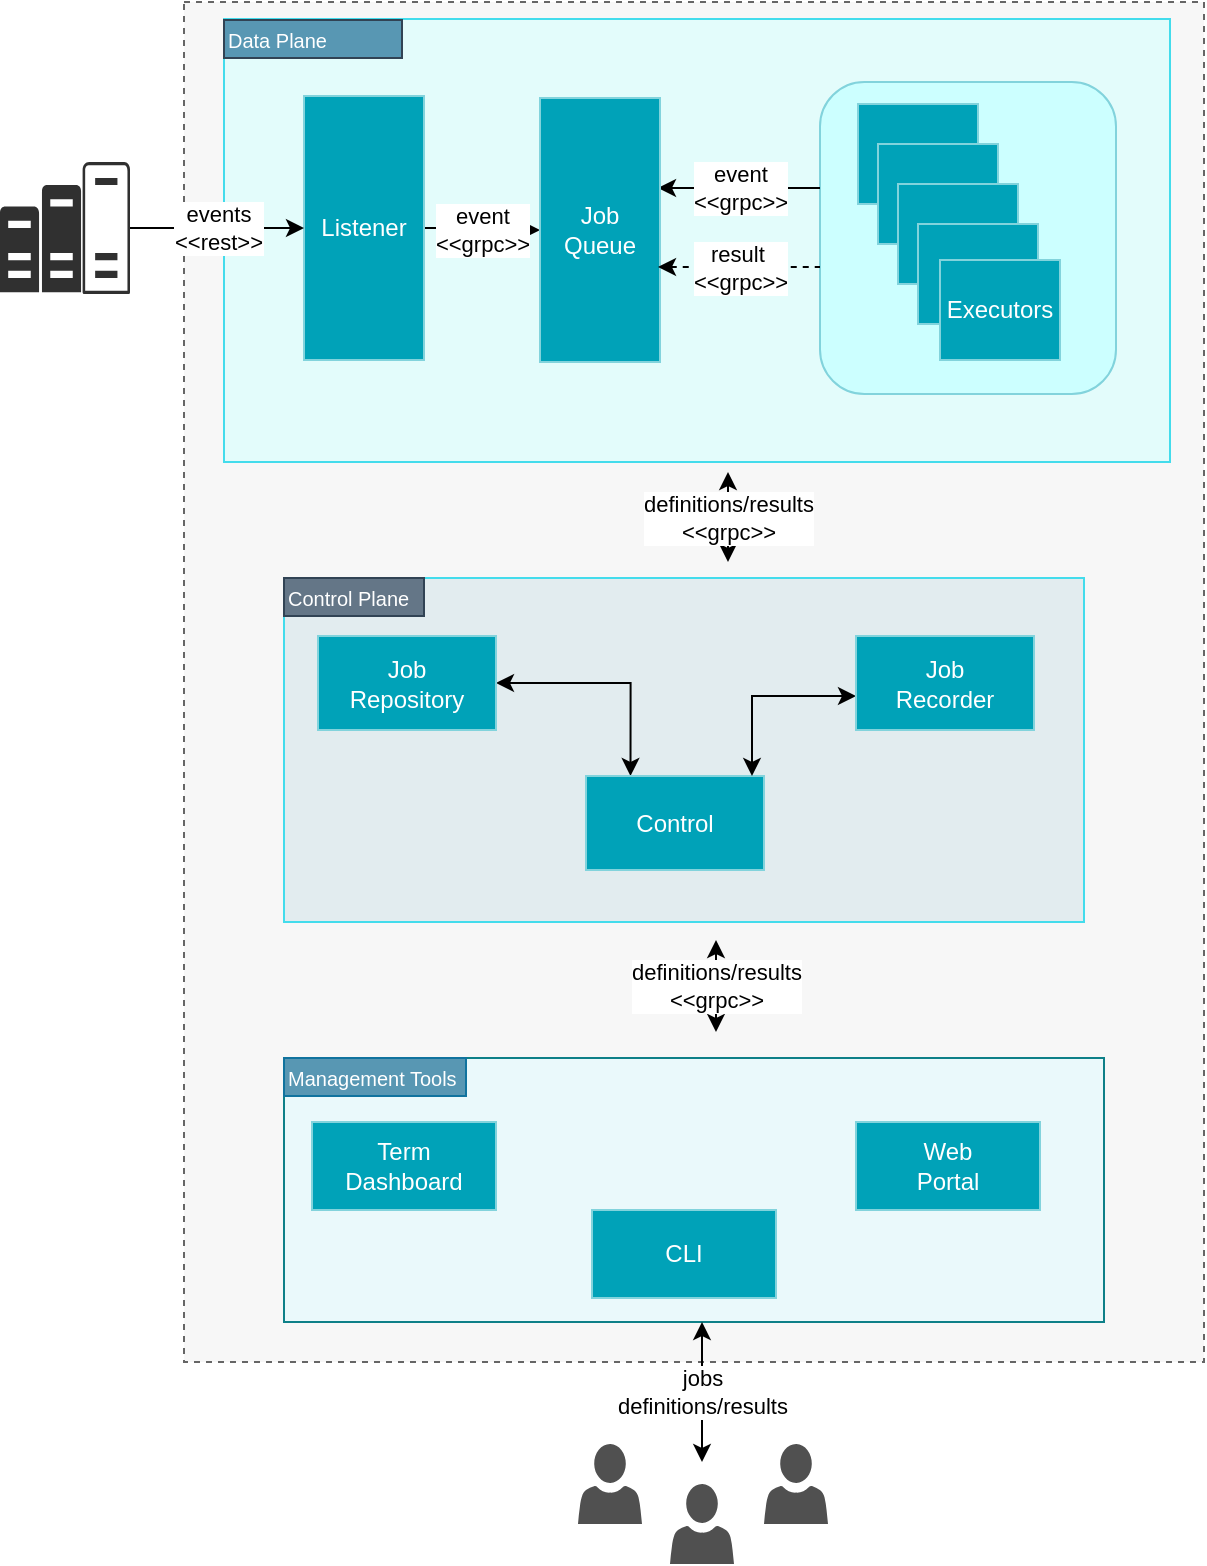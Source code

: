 <mxfile version="23.0.2" type="device" pages="5">
  <diagram name="Architecture" id="WZk79Mis1js5u0iVaJR2">
    <mxGraphModel dx="1221" dy="765" grid="1" gridSize="10" guides="1" tooltips="1" connect="1" arrows="1" fold="1" page="1" pageScale="1" pageWidth="850" pageHeight="1100" math="0" shadow="0">
      <root>
        <mxCell id="0" />
        <mxCell id="1" parent="0" />
        <mxCell id="h0ygzT3zNA7kmTL6owmV-2" value="" style="rounded=0;whiteSpace=wrap;html=1;dashed=1;fillColor=#F7F7F7;fontColor=#333333;strokeColor=#666666;" parent="1" vertex="1">
          <mxGeometry x="150" y="40" width="510" height="680" as="geometry" />
        </mxCell>
        <mxCell id="wdH5l6EvP93S32GJvvEm-46" value="" style="rounded=0;whiteSpace=wrap;html=1;fillColor=#E3FCFB;strokeColor=#43DCEC;" parent="1" vertex="1">
          <mxGeometry x="170" y="48.5" width="473" height="221.5" as="geometry" />
        </mxCell>
        <mxCell id="wdH5l6EvP93S32GJvvEm-58" value="" style="rounded=1;whiteSpace=wrap;html=1;fillColor=#CCFFFF;glass=0;strokeColor=#82D3DC;" parent="1" vertex="1">
          <mxGeometry x="468" y="80" width="148" height="156" as="geometry" />
        </mxCell>
        <mxCell id="wdH5l6EvP93S32GJvvEm-47" value="" style="rounded=0;whiteSpace=wrap;html=1;fillColor=#eaf9fb;strokeColor=#0e8088;" parent="1" vertex="1">
          <mxGeometry x="200" y="568" width="410" height="132" as="geometry" />
        </mxCell>
        <mxCell id="wdH5l6EvP93S32GJvvEm-29" value="" style="rounded=0;whiteSpace=wrap;html=1;fillColor=#E2ECEF;strokeColor=#43DCEC;" parent="1" vertex="1">
          <mxGeometry x="200" y="328" width="400" height="172" as="geometry" />
        </mxCell>
        <mxCell id="wdH5l6EvP93S32GJvvEm-57" value="event&lt;br&gt;&amp;lt;&amp;lt;grpc&amp;gt;&amp;gt;" style="edgeStyle=orthogonalEdgeStyle;rounded=0;orthogonalLoop=1;jettySize=auto;html=1;" parent="1" source="wdH5l6EvP93S32GJvvEm-1" target="wdH5l6EvP93S32GJvvEm-2" edge="1">
          <mxGeometry relative="1" as="geometry" />
        </mxCell>
        <mxCell id="wdH5l6EvP93S32GJvvEm-1" value="Listener" style="rounded=0;whiteSpace=wrap;html=1;fillColor=#00A2B8;strokeColor=#82D3DC;fontColor=#ffffff;" parent="1" vertex="1">
          <mxGeometry x="210" y="87" width="60" height="132" as="geometry" />
        </mxCell>
        <mxCell id="wdH5l6EvP93S32GJvvEm-62" value="event&lt;br&gt;&amp;lt;&amp;lt;grpc&amp;gt;&amp;gt;" style="edgeStyle=orthogonalEdgeStyle;rounded=0;orthogonalLoop=1;jettySize=auto;html=1;entryX=0;entryY=0.5;entryDx=0;entryDy=0;endArrow=none;endFill=0;startArrow=classic;startFill=1;" parent="1" edge="1">
          <mxGeometry relative="1" as="geometry">
            <mxPoint x="387" y="133" as="sourcePoint" />
            <mxPoint x="468" y="133" as="targetPoint" />
          </mxGeometry>
        </mxCell>
        <mxCell id="wdH5l6EvP93S32GJvvEm-2" value="Job&lt;br&gt;Queue" style="rounded=0;whiteSpace=wrap;html=1;fillColor=#00A2B8;strokeColor=#82D3DC;fontColor=#ffffff;" parent="1" vertex="1">
          <mxGeometry x="328" y="88" width="60" height="132" as="geometry" />
        </mxCell>
        <mxCell id="wdH5l6EvP93S32GJvvEm-4" value="" style="rounded=0;whiteSpace=wrap;html=1;fillColor=#00A2B8;strokeColor=#82D3DC;fontColor=#ffffff;" parent="1" vertex="1">
          <mxGeometry x="487" y="91" width="60" height="50" as="geometry" />
        </mxCell>
        <mxCell id="wdH5l6EvP93S32GJvvEm-7" value="" style="rounded=0;whiteSpace=wrap;html=1;fillColor=#00A2B8;strokeColor=#82D3DC;fontColor=#ffffff;" parent="1" vertex="1">
          <mxGeometry x="497" y="111" width="60" height="50" as="geometry" />
        </mxCell>
        <mxCell id="wdH5l6EvP93S32GJvvEm-9" value="" style="rounded=0;whiteSpace=wrap;html=1;fillColor=#00A2B8;strokeColor=#82D3DC;fontColor=#ffffff;" parent="1" vertex="1">
          <mxGeometry x="507" y="131" width="60" height="50" as="geometry" />
        </mxCell>
        <mxCell id="wdH5l6EvP93S32GJvvEm-11" value="" style="rounded=0;whiteSpace=wrap;html=1;fillColor=#00A2B8;strokeColor=#82D3DC;fontColor=#ffffff;" parent="1" vertex="1">
          <mxGeometry x="517" y="151" width="60" height="50" as="geometry" />
        </mxCell>
        <mxCell id="wdH5l6EvP93S32GJvvEm-13" value="Executors" style="rounded=0;whiteSpace=wrap;html=1;fillColor=#00A2B8;strokeColor=#82D3DC;fontColor=#ffffff;" parent="1" vertex="1">
          <mxGeometry x="528" y="169" width="60" height="50" as="geometry" />
        </mxCell>
        <mxCell id="wdH5l6EvP93S32GJvvEm-53" style="edgeStyle=orthogonalEdgeStyle;rounded=0;orthogonalLoop=1;jettySize=auto;html=1;entryX=0.25;entryY=0;entryDx=0;entryDy=0;startArrow=classic;startFill=1;" parent="1" source="wdH5l6EvP93S32GJvvEm-26" target="wdH5l6EvP93S32GJvvEm-27" edge="1">
          <mxGeometry relative="1" as="geometry" />
        </mxCell>
        <mxCell id="wdH5l6EvP93S32GJvvEm-26" value="Job&lt;br&gt;Repository" style="rounded=0;whiteSpace=wrap;html=1;fillColor=#00A2B8;strokeColor=#82D3DC;fontColor=#ffffff;" parent="1" vertex="1">
          <mxGeometry x="217" y="357" width="89" height="47" as="geometry" />
        </mxCell>
        <mxCell id="wdH5l6EvP93S32GJvvEm-27" value="Control" style="rounded=0;whiteSpace=wrap;html=1;fillColor=#00A2B8;strokeColor=#82D3DC;fontColor=#ffffff;" parent="1" vertex="1">
          <mxGeometry x="351" y="427" width="89" height="47" as="geometry" />
        </mxCell>
        <mxCell id="wdH5l6EvP93S32GJvvEm-54" style="edgeStyle=orthogonalEdgeStyle;rounded=0;orthogonalLoop=1;jettySize=auto;html=1;startArrow=classic;startFill=1;" parent="1" source="wdH5l6EvP93S32GJvvEm-28" target="wdH5l6EvP93S32GJvvEm-27" edge="1">
          <mxGeometry relative="1" as="geometry">
            <Array as="points">
              <mxPoint x="434" y="387" />
            </Array>
          </mxGeometry>
        </mxCell>
        <mxCell id="wdH5l6EvP93S32GJvvEm-28" value="Job&lt;br&gt;Recorder" style="rounded=0;whiteSpace=wrap;html=1;fillColor=#00A2B8;strokeColor=#82D3DC;fontColor=#ffffff;" parent="1" vertex="1">
          <mxGeometry x="486" y="357" width="89" height="47" as="geometry" />
        </mxCell>
        <mxCell id="wdH5l6EvP93S32GJvvEm-43" value="CLI" style="rounded=0;whiteSpace=wrap;html=1;fillColor=#00A2B8;strokeColor=#82D3DC;fontColor=#ffffff;" parent="1" vertex="1">
          <mxGeometry x="354" y="644" width="92" height="44" as="geometry" />
        </mxCell>
        <mxCell id="wdH5l6EvP93S32GJvvEm-44" value="Term&lt;br&gt;Dashboard" style="rounded=0;whiteSpace=wrap;html=1;fillColor=#00A2B8;strokeColor=#82D3DC;fontColor=#ffffff;" parent="1" vertex="1">
          <mxGeometry x="214" y="600" width="92" height="44" as="geometry" />
        </mxCell>
        <mxCell id="wdH5l6EvP93S32GJvvEm-45" value="Web &lt;br&gt;Portal" style="rounded=0;whiteSpace=wrap;html=1;fillColor=#00A2B8;strokeColor=#82D3DC;fontColor=#ffffff;" parent="1" vertex="1">
          <mxGeometry x="486" y="600" width="92" height="44" as="geometry" />
        </mxCell>
        <mxCell id="wdH5l6EvP93S32GJvvEm-48" value="Control Plane" style="rounded=0;whiteSpace=wrap;html=1;align=left;fillColor=#647687;fontColor=#ffffff;strokeColor=#314354;fontSize=10;" parent="1" vertex="1">
          <mxGeometry x="200" y="328" width="70" height="19" as="geometry" />
        </mxCell>
        <mxCell id="wdH5l6EvP93S32GJvvEm-65" value="definitions/results&lt;br style=&quot;font-size: 11px;&quot;&gt;&lt;font style=&quot;font-size: 11px;&quot;&gt;&amp;lt;&amp;lt;grpc&amp;gt;&amp;gt;&lt;/font&gt;" style="edgeStyle=elbowEdgeStyle;rounded=0;elbow=horizontal;html=1;labelBackgroundColor=#ffffff;startArrow=classic;startFill=1;startSize=6;endArrow=classic;endFill=1;endSize=6;jettySize=auto;orthogonalLoop=1;strokeWidth=1;fontSize=11;" parent="1" edge="1">
          <mxGeometry width="60" height="60" relative="1" as="geometry">
            <mxPoint x="422" y="320" as="sourcePoint" />
            <mxPoint x="422" y="275" as="targetPoint" />
          </mxGeometry>
        </mxCell>
        <mxCell id="wdH5l6EvP93S32GJvvEm-66" value="Management Tools" style="rounded=0;whiteSpace=wrap;html=1;align=left;fillColor=#5897B3;strokeColor=#10739e;fontColor=#FFFFFF;fontSize=10;" parent="1" vertex="1">
          <mxGeometry x="200" y="568" width="91" height="19" as="geometry" />
        </mxCell>
        <mxCell id="wdH5l6EvP93S32GJvvEm-67" value="definitions/results&lt;br style=&quot;font-size: 11px;&quot;&gt;&lt;font style=&quot;font-size: 11px;&quot;&gt;&amp;lt;&amp;lt;grpc&amp;gt;&amp;gt;&lt;/font&gt;" style="edgeStyle=elbowEdgeStyle;rounded=0;elbow=horizontal;html=1;labelBackgroundColor=#ffffff;startArrow=classic;startFill=1;startSize=6;endArrow=classic;endFill=1;endSize=6;jettySize=auto;orthogonalLoop=1;strokeWidth=1;fontSize=11;" parent="1" edge="1">
          <mxGeometry width="60" height="60" relative="1" as="geometry">
            <mxPoint x="416" y="555" as="sourcePoint" />
            <mxPoint x="415.5" y="509" as="targetPoint" />
          </mxGeometry>
        </mxCell>
        <mxCell id="wdH5l6EvP93S32GJvvEm-73" value="Data Plane" style="rounded=0;whiteSpace=wrap;html=1;align=left;fillColor=#5897B3;fontColor=#ffffff;strokeColor=#314354;fontSize=10;" parent="1" vertex="1">
          <mxGeometry x="170" y="49" width="89" height="19" as="geometry" />
        </mxCell>
        <mxCell id="wdH5l6EvP93S32GJvvEm-75" value="" style="sketch=0;pointerEvents=1;shadow=0;dashed=0;html=1;strokeColor=none;labelPosition=center;verticalLabelPosition=bottom;verticalAlign=top;align=center;fillColor=#303030;shape=mxgraph.mscae.oms.capacity" parent="1" vertex="1">
          <mxGeometry x="58" y="120" width="65" height="66" as="geometry" />
        </mxCell>
        <mxCell id="wdH5l6EvP93S32GJvvEm-77" value="" style="sketch=0;pointerEvents=1;shadow=0;dashed=0;html=1;strokeColor=none;labelPosition=center;verticalLabelPosition=bottom;verticalAlign=top;align=center;fillColor=#505050;shape=mxgraph.mscae.intune.account_portal" parent="1" vertex="1">
          <mxGeometry x="393" y="781" width="32" height="40" as="geometry" />
        </mxCell>
        <mxCell id="wdH5l6EvP93S32GJvvEm-79" value="" style="sketch=0;pointerEvents=1;shadow=0;dashed=0;html=1;strokeColor=none;labelPosition=center;verticalLabelPosition=bottom;verticalAlign=top;align=center;fillColor=#505050;shape=mxgraph.mscae.intune.account_portal" parent="1" vertex="1">
          <mxGeometry x="440" y="761" width="32" height="40" as="geometry" />
        </mxCell>
        <mxCell id="wdH5l6EvP93S32GJvvEm-80" value="" style="sketch=0;pointerEvents=1;shadow=0;dashed=0;html=1;strokeColor=none;labelPosition=center;verticalLabelPosition=bottom;verticalAlign=top;align=center;fillColor=#505050;shape=mxgraph.mscae.intune.account_portal" parent="1" vertex="1">
          <mxGeometry x="347" y="761" width="32" height="40" as="geometry" />
        </mxCell>
        <mxCell id="wdH5l6EvP93S32GJvvEm-85" value="jobs &lt;br style=&quot;font-size: 11px;&quot;&gt;definitions/results" style="edgeStyle=elbowEdgeStyle;rounded=0;elbow=vertical;html=1;labelBackgroundColor=#ffffff;startArrow=classic;startFill=1;startSize=6;endArrow=classic;endFill=1;endSize=6;jettySize=auto;orthogonalLoop=1;strokeWidth=1;fontSize=11;" parent="1" edge="1">
          <mxGeometry width="60" height="60" relative="1" as="geometry">
            <mxPoint x="409" y="770" as="sourcePoint" />
            <mxPoint x="409" y="700" as="targetPoint" />
          </mxGeometry>
        </mxCell>
        <mxCell id="wdH5l6EvP93S32GJvvEm-95" value="result&amp;nbsp;&lt;br&gt;&amp;lt;&amp;lt;grpc&amp;gt;&amp;gt;" style="edgeStyle=orthogonalEdgeStyle;rounded=0;orthogonalLoop=1;jettySize=auto;html=1;entryX=0;entryY=0.5;entryDx=0;entryDy=0;endArrow=none;endFill=0;startArrow=classic;startFill=1;dashed=1;" parent="1" edge="1">
          <mxGeometry relative="1" as="geometry">
            <mxPoint x="387" y="172.5" as="sourcePoint" />
            <mxPoint x="468" y="172.5" as="targetPoint" />
          </mxGeometry>
        </mxCell>
        <mxCell id="HcU0hM947xXHgbtGifDZ-4" value="events&lt;br&gt;&amp;lt;&amp;lt;rest&amp;gt;&amp;gt;" style="endArrow=classic;html=1;rounded=0;exitX=1;exitY=0.5;exitDx=0;exitDy=0;exitPerimeter=0;" parent="1" source="wdH5l6EvP93S32GJvvEm-75" target="wdH5l6EvP93S32GJvvEm-1" edge="1">
          <mxGeometry width="50" height="50" relative="1" as="geometry">
            <mxPoint x="60" y="140" as="sourcePoint" />
            <mxPoint x="110" y="90" as="targetPoint" />
          </mxGeometry>
        </mxCell>
      </root>
    </mxGraphModel>
  </diagram>
  <diagram id="iMsly1kVrbevSQ5clbe8" name="Stack">
    <mxGraphModel dx="1221" dy="765" grid="1" gridSize="10" guides="1" tooltips="1" connect="1" arrows="1" fold="1" page="1" pageScale="1" pageWidth="850" pageHeight="1100" math="0" shadow="0">
      <root>
        <mxCell id="0" />
        <mxCell id="1" parent="0" />
        <mxCell id="QbpytwBjE6BO_EtpEexZ-1" value="Go" style="rounded=0;whiteSpace=wrap;html=1;fillColor=#dae8fc;strokeColor=#6c8ebf;fontSize=18;fontFamily=Helvetica;fontStyle=0" parent="1" vertex="1">
          <mxGeometry x="60" y="370" width="380" height="40" as="geometry" />
        </mxCell>
        <mxCell id="QbpytwBjE6BO_EtpEexZ-2" value="gRPC" style="rounded=0;whiteSpace=wrap;html=1;fillColor=#d5e8d4;strokeColor=#82b366;fontSize=18;fontFamily=Helvetica;fontStyle=0" parent="1" vertex="1">
          <mxGeometry x="60" y="261" width="290" height="29" as="geometry" />
        </mxCell>
        <mxCell id="QbpytwBjE6BO_EtpEexZ-3" value="Gorilla.Mux" style="rounded=0;whiteSpace=wrap;html=1;fillColor=#d5e8d4;strokeColor=#82b366;fontSize=18;fontFamily=Helvetica;fontStyle=0" parent="1" vertex="1">
          <mxGeometry x="210" y="290" width="140" height="40" as="geometry" />
        </mxCell>
        <mxCell id="QbpytwBjE6BO_EtpEexZ-4" value="Pebble DB" style="rounded=0;whiteSpace=wrap;html=1;fillColor=#d5e8d4;strokeColor=#82b366;fontSize=18;fontFamily=Helvetica;fontStyle=0" parent="1" vertex="1">
          <mxGeometry x="60" y="330" width="150" height="40" as="geometry" />
        </mxCell>
        <mxCell id="QbpytwBjE6BO_EtpEexZ-5" value="Otel" style="rounded=0;whiteSpace=wrap;html=1;fillColor=#e1d5e7;strokeColor=#9673a6;fontSize=15;fontFamily=Helvetica;fontStyle=0" parent="1" vertex="1">
          <mxGeometry x="390" y="261" width="50" height="109" as="geometry" />
        </mxCell>
        <mxCell id="QbpytwBjE6BO_EtpEexZ-6" value="Zerolog" style="rounded=0;whiteSpace=wrap;html=1;fillColor=#e1d5e7;strokeColor=#9673a6;fontSize=11;fontFamily=Helvetica;fontStyle=0" parent="1" vertex="1">
          <mxGeometry x="350" y="261" width="40" height="109" as="geometry" />
        </mxCell>
        <mxCell id="QbpytwBjE6BO_EtpEexZ-8" value="TView" style="rounded=0;whiteSpace=wrap;html=1;fillColor=#d5e8d4;strokeColor=#82b366;fontSize=18;fontFamily=Helvetica;fontStyle=0" parent="1" vertex="1">
          <mxGeometry x="60" y="290" width="150" height="40" as="geometry" />
        </mxCell>
        <mxCell id="QbpytwBjE6BO_EtpEexZ-9" value="Goico Framework" style="rounded=0;whiteSpace=wrap;html=1;fillColor=#ffe6cc;strokeColor=#d79b00;fontSize=18;fontFamily=Helvetica;fontStyle=0" parent="1" vertex="1">
          <mxGeometry x="60" y="201" width="380" height="60" as="geometry" />
        </mxCell>
        <mxCell id="QbpytwBjE6BO_EtpEexZ-10" value="Jobico &lt;br&gt;(services and tools)" style="rounded=0;whiteSpace=wrap;html=1;fillColor=#f8cecc;strokeColor=#b85450;fontSize=18;fontFamily=Helvetica;fontStyle=0" parent="1" vertex="1">
          <mxGeometry x="60" y="141" width="380" height="60" as="geometry" />
        </mxCell>
        <mxCell id="QbpytwBjE6BO_EtpEexZ-18" value="" style="group" parent="1" vertex="1" connectable="0">
          <mxGeometry x="209" y="330" width="140" height="40" as="geometry" />
        </mxCell>
        <mxCell id="QbpytwBjE6BO_EtpEexZ-14" value="" style="rounded=0;whiteSpace=wrap;html=1;fillColor=none;strokeColor=#82B366;" parent="QbpytwBjE6BO_EtpEexZ-18" vertex="1">
          <mxGeometry width="140" height="40" as="geometry" />
        </mxCell>
        <mxCell id="QbpytwBjE6BO_EtpEexZ-16" value="" style="group" parent="QbpytwBjE6BO_EtpEexZ-18" vertex="1" connectable="0">
          <mxGeometry width="140" height="40" as="geometry" />
        </mxCell>
        <mxCell id="QbpytwBjE6BO_EtpEexZ-7" value="Wasm" style="rounded=0;whiteSpace=wrap;html=1;fillColor=#d5e8d4;strokeColor=none;fontSize=18;fontFamily=Helvetica;fontStyle=0" parent="QbpytwBjE6BO_EtpEexZ-16" vertex="1">
          <mxGeometry width="140" height="20" as="geometry" />
        </mxCell>
        <mxCell id="QbpytwBjE6BO_EtpEexZ-13" value="Wazero" style="rounded=0;whiteSpace=wrap;html=1;fillColor=#d5e8d4;strokeColor=none;fontSize=18;fontFamily=Helvetica;fontStyle=0" parent="QbpytwBjE6BO_EtpEexZ-16" vertex="1">
          <mxGeometry y="20" width="140" height="20" as="geometry" />
        </mxCell>
        <mxCell id="QbpytwBjE6BO_EtpEexZ-15" value="" style="endArrow=none;html=1;rounded=0;strokeWidth=2;exitX=0;exitY=0;exitDx=0;exitDy=0;entryX=1;entryY=0;entryDx=0;entryDy=0;strokeColor=#82B366;dashed=1;" parent="QbpytwBjE6BO_EtpEexZ-16" edge="1">
          <mxGeometry width="50" height="50" relative="1" as="geometry">
            <mxPoint y="21" as="sourcePoint" />
            <mxPoint x="140" y="21" as="targetPoint" />
          </mxGeometry>
        </mxCell>
      </root>
    </mxGraphModel>
  </diagram>
  <diagram id="YFf5HTHzzNN4KH_3oa-I" name="Streaming">
    <mxGraphModel dx="780" dy="590" grid="1" gridSize="10" guides="1" tooltips="1" connect="1" arrows="1" fold="1" page="1" pageScale="1" pageWidth="850" pageHeight="1100" math="0" shadow="0">
      <root>
        <mxCell id="0" />
        <mxCell id="1" parent="0" />
        <mxCell id="prLX6gFXM3XnW0xM03Fa-8" value="" style="rounded=0;whiteSpace=wrap;html=1;fillColor=none;dashed=1;" vertex="1" parent="1">
          <mxGeometry x="430" y="87" width="460" height="243" as="geometry" />
        </mxCell>
        <mxCell id="prLX6gFXM3XnW0xM03Fa-5" value="" style="rounded=0;whiteSpace=wrap;html=1;fillColor=none;dashed=1;fontSize=11;dashPattern=1 4;" vertex="1" parent="1">
          <mxGeometry x="319" y="163" width="100" height="90" as="geometry" />
        </mxCell>
        <mxCell id="prLX6gFXM3XnW0xM03Fa-6" value="Streaming RPC" style="text;html=1;strokeColor=none;fillColor=none;align=center;verticalAlign=middle;whiteSpace=wrap;rounded=0;fontSize=12;fontStyle=2" vertex="1" parent="1">
          <mxGeometry x="314" y="138" width="96" height="30" as="geometry" />
        </mxCell>
        <mxCell id="SFeaM9_HAxQh19ok-Guf-8" style="edgeStyle=orthogonalEdgeStyle;rounded=0;orthogonalLoop=1;jettySize=auto;html=1;startArrow=none;startFill=0;fillColor=#d80073;strokeColor=#A50040;strokeWidth=2;" edge="1" parent="1" source="SFeaM9_HAxQh19ok-Guf-1" target="SFeaM9_HAxQh19ok-Guf-3">
          <mxGeometry relative="1" as="geometry" />
        </mxCell>
        <mxCell id="SFeaM9_HAxQh19ok-Guf-1" value="Data Source" style="rounded=0;whiteSpace=wrap;html=1;fillColor=#d5e8d4;strokeColor=#82b366;" vertex="1" parent="1">
          <mxGeometry x="170" y="110" width="120" height="190" as="geometry" />
        </mxCell>
        <mxCell id="SFeaM9_HAxQh19ok-Guf-7" style="edgeStyle=orthogonalEdgeStyle;rounded=0;orthogonalLoop=1;jettySize=auto;html=1;entryX=0.5;entryY=1;entryDx=0;entryDy=0;fillColor=#d80073;strokeColor=#A50040;strokeWidth=2;" edge="1" parent="1" source="SFeaM9_HAxQh19ok-Guf-2" target="SFeaM9_HAxQh19ok-Guf-1">
          <mxGeometry relative="1" as="geometry" />
        </mxCell>
        <mxCell id="SFeaM9_HAxQh19ok-Guf-2" value="Data Updater" style="rounded=0;whiteSpace=wrap;html=1;fillColor=#d5e8d4;strokeColor=#82b366;gradientColor=#97d077;" vertex="1" parent="1">
          <mxGeometry x="170" y="400" width="120" height="60" as="geometry" />
        </mxCell>
        <mxCell id="SFeaM9_HAxQh19ok-Guf-9" style="edgeStyle=orthogonalEdgeStyle;rounded=0;orthogonalLoop=1;jettySize=auto;html=1;fillColor=#ffe6cc;strokeColor=#d79b00;" edge="1" parent="1" source="SFeaM9_HAxQh19ok-Guf-3" target="SFeaM9_HAxQh19ok-Guf-4">
          <mxGeometry relative="1" as="geometry">
            <Array as="points">
              <mxPoint x="680" y="205" />
              <mxPoint x="680" y="130" />
            </Array>
          </mxGeometry>
        </mxCell>
        <mxCell id="SFeaM9_HAxQh19ok-Guf-10" style="edgeStyle=orthogonalEdgeStyle;rounded=0;orthogonalLoop=1;jettySize=auto;html=1;fillColor=#ffe6cc;strokeColor=#d79b00;" edge="1" parent="1" source="SFeaM9_HAxQh19ok-Guf-3" target="SFeaM9_HAxQh19ok-Guf-5">
          <mxGeometry relative="1" as="geometry" />
        </mxCell>
        <mxCell id="SFeaM9_HAxQh19ok-Guf-11" style="edgeStyle=orthogonalEdgeStyle;rounded=0;orthogonalLoop=1;jettySize=auto;html=1;fillColor=#ffe6cc;strokeColor=#d79b00;" edge="1" parent="1" source="SFeaM9_HAxQh19ok-Guf-3" target="SFeaM9_HAxQh19ok-Guf-6">
          <mxGeometry relative="1" as="geometry">
            <Array as="points">
              <mxPoint x="680" y="205" />
              <mxPoint x="680" y="278" />
            </Array>
          </mxGeometry>
        </mxCell>
        <mxCell id="SFeaM9_HAxQh19ok-Guf-3" value="Data Consumer" style="rounded=0;whiteSpace=wrap;html=1;fillColor=#d5e8d4;strokeColor=#82b366;" vertex="1" parent="1">
          <mxGeometry x="455" y="115" width="120" height="180" as="geometry" />
        </mxCell>
        <mxCell id="SFeaM9_HAxQh19ok-Guf-4" value="Cache" style="rounded=0;whiteSpace=wrap;html=1;fillColor=#dae8fc;strokeColor=#6c8ebf;" vertex="1" parent="1">
          <mxGeometry x="708" y="100" width="120" height="60" as="geometry" />
        </mxCell>
        <mxCell id="SFeaM9_HAxQh19ok-Guf-5" value="UI" style="rounded=0;whiteSpace=wrap;html=1;fillColor=#dae8fc;strokeColor=#6c8ebf;" vertex="1" parent="1">
          <mxGeometry x="708" y="175" width="120" height="60" as="geometry" />
        </mxCell>
        <mxCell id="SFeaM9_HAxQh19ok-Guf-6" value="Other components" style="rounded=0;whiteSpace=wrap;html=1;fillColor=#dae8fc;strokeColor=#6c8ebf;" vertex="1" parent="1">
          <mxGeometry x="708" y="248" width="120" height="60" as="geometry" />
        </mxCell>
        <mxCell id="prLX6gFXM3XnW0xM03Fa-1" value="1 - Send Updates" style="text;html=1;strokeColor=none;fillColor=none;align=center;verticalAlign=middle;whiteSpace=wrap;rounded=0;" vertex="1" parent="1">
          <mxGeometry x="235" y="340" width="100" height="30" as="geometry" />
        </mxCell>
        <mxCell id="prLX6gFXM3XnW0xM03Fa-3" value="0 - Register for updates" style="text;html=1;strokeColor=none;fillColor=none;align=center;verticalAlign=middle;whiteSpace=wrap;rounded=0;" vertex="1" parent="1">
          <mxGeometry x="318" y="175" width="100" height="30" as="geometry" />
        </mxCell>
        <mxCell id="prLX6gFXM3XnW0xM03Fa-4" value="2 - Sends new information" style="text;html=1;strokeColor=none;fillColor=none;align=center;verticalAlign=middle;whiteSpace=wrap;rounded=0;" vertex="1" parent="1">
          <mxGeometry x="318" y="210" width="100" height="30" as="geometry" />
        </mxCell>
        <mxCell id="prLX6gFXM3XnW0xM03Fa-7" value="Service or Cli" style="text;html=1;strokeColor=none;fillColor=none;align=center;verticalAlign=middle;whiteSpace=wrap;rounded=0;" vertex="1" parent="1">
          <mxGeometry x="424" y="323" width="85" height="30" as="geometry" />
        </mxCell>
        <mxCell id="prLX6gFXM3XnW0xM03Fa-9" value="Unary RPC" style="text;html=1;align=center;verticalAlign=middle;whiteSpace=wrap;rounded=0;fontStyle=2" vertex="1" parent="1">
          <mxGeometry x="180" y="333" width="60" height="30" as="geometry" />
        </mxCell>
        <mxCell id="wCtNlXTNAeLYu-9kSZJM-1" value="Service or CLI" style="text;html=1;strokeColor=none;fillColor=none;align=center;verticalAlign=middle;whiteSpace=wrap;rounded=0;" vertex="1" parent="1">
          <mxGeometry x="159" y="453" width="100" height="30" as="geometry" />
        </mxCell>
        <mxCell id="wCtNlXTNAeLYu-9kSZJM-2" value="Service" style="text;html=1;strokeColor=none;fillColor=none;align=center;verticalAlign=middle;whiteSpace=wrap;rounded=0;" vertex="1" parent="1">
          <mxGeometry x="159" y="90" width="61" height="30" as="geometry" />
        </mxCell>
        <mxCell id="wCtNlXTNAeLYu-9kSZJM-3" value="3 - in process broadcasting" style="text;html=1;strokeColor=none;fillColor=none;align=center;verticalAlign=middle;whiteSpace=wrap;rounded=0;" vertex="1" parent="1">
          <mxGeometry x="575" y="170" width="100" height="30" as="geometry" />
        </mxCell>
      </root>
    </mxGraphModel>
  </diagram>
  <diagram name="Job updates" id="pjJiWZhmBf_5K-h_V4sg">
    <mxGraphModel dx="780" dy="590" grid="1" gridSize="10" guides="1" tooltips="1" connect="1" arrows="1" fold="1" page="1" pageScale="1" pageWidth="850" pageHeight="1100" math="0" shadow="0">
      <root>
        <mxCell id="R7cnilZ5HPo5u_qAk4SK-0" />
        <mxCell id="R7cnilZ5HPo5u_qAk4SK-1" parent="R7cnilZ5HPo5u_qAk4SK-0" />
        <mxCell id="R7cnilZ5HPo5u_qAk4SK-5" style="edgeStyle=orthogonalEdgeStyle;rounded=0;orthogonalLoop=1;jettySize=auto;html=1;startArrow=none;startFill=0;fillColor=#d80073;strokeColor=#A50040;strokeWidth=2;" edge="1" parent="R7cnilZ5HPo5u_qAk4SK-1" source="R7cnilZ5HPo5u_qAk4SK-6" target="R7cnilZ5HPo5u_qAk4SK-12">
          <mxGeometry relative="1" as="geometry" />
        </mxCell>
        <mxCell id="b4NGdY_LFzPaVIja8wQn-0" style="edgeStyle=orthogonalEdgeStyle;rounded=0;orthogonalLoop=1;jettySize=auto;html=1;entryX=0;entryY=0.5;entryDx=0;entryDy=0;strokeColor=#A50040;startArrow=none;startFill=0;fillColor=#d80073;strokeWidth=2;" edge="1" parent="R7cnilZ5HPo5u_qAk4SK-1" source="R7cnilZ5HPo5u_qAk4SK-6" target="MDm-N9S2mrSsnCrMcEqO-0">
          <mxGeometry relative="1" as="geometry" />
        </mxCell>
        <mxCell id="b4NGdY_LFzPaVIja8wQn-1" style="edgeStyle=orthogonalEdgeStyle;rounded=0;orthogonalLoop=1;jettySize=auto;html=1;strokeColor=#A50040;startArrow=none;startFill=0;fillColor=#d80073;strokeWidth=2;" edge="1" parent="R7cnilZ5HPo5u_qAk4SK-1" source="R7cnilZ5HPo5u_qAk4SK-6" target="ev7JNHFMdg0DCEgO5nmt-0">
          <mxGeometry relative="1" as="geometry" />
        </mxCell>
        <mxCell id="b4NGdY_LFzPaVIja8wQn-2" style="edgeStyle=orthogonalEdgeStyle;rounded=0;orthogonalLoop=1;jettySize=auto;html=1;strokeColor=#A50040;startArrow=none;startFill=0;fillColor=#d80073;strokeWidth=2;" edge="1" parent="R7cnilZ5HPo5u_qAk4SK-1" source="R7cnilZ5HPo5u_qAk4SK-6" target="ev7JNHFMdg0DCEgO5nmt-1">
          <mxGeometry relative="1" as="geometry" />
        </mxCell>
        <mxCell id="R7cnilZ5HPo5u_qAk4SK-6" value="CTL" style="rounded=0;whiteSpace=wrap;html=1;fillColor=#d5e8d4;strokeColor=#82b366;" vertex="1" parent="R7cnilZ5HPo5u_qAk4SK-1">
          <mxGeometry x="170" y="110" width="120" height="190" as="geometry" />
        </mxCell>
        <mxCell id="R7cnilZ5HPo5u_qAk4SK-7" style="edgeStyle=orthogonalEdgeStyle;rounded=0;orthogonalLoop=1;jettySize=auto;html=1;entryX=0.5;entryY=1;entryDx=0;entryDy=0;fillColor=#d80073;strokeColor=#A50040;strokeWidth=2;" edge="1" parent="R7cnilZ5HPo5u_qAk4SK-1" source="R7cnilZ5HPo5u_qAk4SK-8" target="R7cnilZ5HPo5u_qAk4SK-6">
          <mxGeometry relative="1" as="geometry" />
        </mxCell>
        <mxCell id="R7cnilZ5HPo5u_qAk4SK-8" value="CLI" style="rounded=0;whiteSpace=wrap;html=1;fillColor=#d5e8d4;strokeColor=#82b366;" vertex="1" parent="R7cnilZ5HPo5u_qAk4SK-1">
          <mxGeometry x="170" y="400" width="120" height="60" as="geometry" />
        </mxCell>
        <mxCell id="R7cnilZ5HPo5u_qAk4SK-9" style="edgeStyle=orthogonalEdgeStyle;rounded=0;orthogonalLoop=1;jettySize=auto;html=1;fillColor=#ffe6cc;strokeColor=#d79b00;" edge="1" parent="R7cnilZ5HPo5u_qAk4SK-1" source="R7cnilZ5HPo5u_qAk4SK-12" target="R7cnilZ5HPo5u_qAk4SK-13">
          <mxGeometry relative="1" as="geometry" />
        </mxCell>
        <mxCell id="R7cnilZ5HPo5u_qAk4SK-12" value="Listener" style="rounded=0;whiteSpace=wrap;html=1;fillColor=#d5e8d4;strokeColor=#82b366;" vertex="1" parent="R7cnilZ5HPo5u_qAk4SK-1">
          <mxGeometry x="455" y="115" width="120" height="35" as="geometry" />
        </mxCell>
        <mxCell id="R7cnilZ5HPo5u_qAk4SK-13" value="Cache" style="rounded=0;whiteSpace=wrap;html=1;fillColor=#dae8fc;strokeColor=#6c8ebf;" vertex="1" parent="R7cnilZ5HPo5u_qAk4SK-1">
          <mxGeometry x="623" y="118.75" width="90" height="27.5" as="geometry" />
        </mxCell>
        <mxCell id="R7cnilZ5HPo5u_qAk4SK-16" value="Job Updates" style="text;html=1;strokeColor=none;fillColor=none;align=center;verticalAlign=middle;whiteSpace=wrap;rounded=0;" vertex="1" parent="R7cnilZ5HPo5u_qAk4SK-1">
          <mxGeometry x="230" y="340" width="75" height="30" as="geometry" />
        </mxCell>
        <mxCell id="b4NGdY_LFzPaVIja8wQn-6" style="edgeStyle=orthogonalEdgeStyle;rounded=0;orthogonalLoop=1;jettySize=auto;html=1;strokeColor=#d79b00;fillColor=#ffe6cc;" edge="1" parent="R7cnilZ5HPo5u_qAk4SK-1" source="MDm-N9S2mrSsnCrMcEqO-0" target="b4NGdY_LFzPaVIja8wQn-3">
          <mxGeometry relative="1" as="geometry" />
        </mxCell>
        <mxCell id="MDm-N9S2mrSsnCrMcEqO-0" value="Queue" style="rounded=0;whiteSpace=wrap;html=1;fillColor=#d5e8d4;strokeColor=#82b366;" vertex="1" parent="R7cnilZ5HPo5u_qAk4SK-1">
          <mxGeometry x="454" y="162" width="120" height="35" as="geometry" />
        </mxCell>
        <mxCell id="b4NGdY_LFzPaVIja8wQn-7" style="edgeStyle=orthogonalEdgeStyle;rounded=0;orthogonalLoop=1;jettySize=auto;html=1;strokeColor=#d79b00;fillColor=#ffe6cc;" edge="1" parent="R7cnilZ5HPo5u_qAk4SK-1" source="ev7JNHFMdg0DCEgO5nmt-0" target="b4NGdY_LFzPaVIja8wQn-4">
          <mxGeometry relative="1" as="geometry" />
        </mxCell>
        <mxCell id="ev7JNHFMdg0DCEgO5nmt-0" value="Dashboard" style="rounded=0;whiteSpace=wrap;html=1;fillColor=#d5e8d4;strokeColor=#82b366;" vertex="1" parent="R7cnilZ5HPo5u_qAk4SK-1">
          <mxGeometry x="455" y="210" width="120" height="35" as="geometry" />
        </mxCell>
        <mxCell id="b4NGdY_LFzPaVIja8wQn-8" style="edgeStyle=orthogonalEdgeStyle;rounded=0;orthogonalLoop=1;jettySize=auto;html=1;strokeColor=#d79b00;fillColor=#ffe6cc;" edge="1" parent="R7cnilZ5HPo5u_qAk4SK-1" source="ev7JNHFMdg0DCEgO5nmt-1" target="b4NGdY_LFzPaVIja8wQn-5">
          <mxGeometry relative="1" as="geometry" />
        </mxCell>
        <mxCell id="ev7JNHFMdg0DCEgO5nmt-1" value="Executor" style="rounded=0;whiteSpace=wrap;html=1;fillColor=#d5e8d4;strokeColor=#82b366;" vertex="1" parent="R7cnilZ5HPo5u_qAk4SK-1">
          <mxGeometry x="454" y="260" width="120" height="35" as="geometry" />
        </mxCell>
        <mxCell id="b4NGdY_LFzPaVIja8wQn-3" value="Cache" style="rounded=0;whiteSpace=wrap;html=1;fillColor=#dae8fc;strokeColor=#6c8ebf;" vertex="1" parent="R7cnilZ5HPo5u_qAk4SK-1">
          <mxGeometry x="623" y="165.75" width="90" height="27.5" as="geometry" />
        </mxCell>
        <mxCell id="b4NGdY_LFzPaVIja8wQn-4" value="UI" style="rounded=0;whiteSpace=wrap;html=1;fillColor=#dae8fc;strokeColor=#6c8ebf;" vertex="1" parent="R7cnilZ5HPo5u_qAk4SK-1">
          <mxGeometry x="623" y="214.5" width="90" height="27.5" as="geometry" />
        </mxCell>
        <mxCell id="b4NGdY_LFzPaVIja8wQn-5" value="Cache" style="rounded=0;whiteSpace=wrap;html=1;fillColor=#dae8fc;strokeColor=#6c8ebf;" vertex="1" parent="R7cnilZ5HPo5u_qAk4SK-1">
          <mxGeometry x="623" y="263.5" width="90" height="27.5" as="geometry" />
        </mxCell>
        <mxCell id="b4NGdY_LFzPaVIja8wQn-9" value="Job Updates" style="text;html=1;strokeColor=none;fillColor=none;align=center;verticalAlign=middle;whiteSpace=wrap;rounded=0;" vertex="1" parent="R7cnilZ5HPo5u_qAk4SK-1">
          <mxGeometry x="296" y="173" width="70" height="30" as="geometry" />
        </mxCell>
      </root>
    </mxGraphModel>
  </diagram>
  <diagram name="High level design" id="3gie9q8Uz6kywXNut_-6">
    <mxGraphModel dx="778" dy="589" grid="1" gridSize="10" guides="1" tooltips="1" connect="1" arrows="1" fold="1" page="1" pageScale="1" pageWidth="850" pageHeight="1100" math="0" shadow="0">
      <root>
        <mxCell id="Z_UTFvz7C0YPzDCv9ScD-0" />
        <mxCell id="Z_UTFvz7C0YPzDCv9ScD-1" parent="Z_UTFvz7C0YPzDCv9ScD-0" />
        <mxCell id="Z_UTFvz7C0YPzDCv9ScD-2" style="edgeStyle=orthogonalEdgeStyle;rounded=0;orthogonalLoop=1;jettySize=auto;html=1;startArrow=none;startFill=0;fillColor=#d80073;strokeColor=#A50040;strokeWidth=2;" edge="1" parent="Z_UTFvz7C0YPzDCv9ScD-1" source="Z_UTFvz7C0YPzDCv9ScD-6" target="Z_UTFvz7C0YPzDCv9ScD-10">
          <mxGeometry relative="1" as="geometry" />
        </mxCell>
        <mxCell id="Z_UTFvz7C0YPzDCv9ScD-3" style="edgeStyle=orthogonalEdgeStyle;rounded=0;orthogonalLoop=1;jettySize=auto;html=1;entryX=0;entryY=0.5;entryDx=0;entryDy=0;strokeColor=#A50040;startArrow=none;startFill=0;fillColor=#d80073;strokeWidth=2;" edge="1" parent="Z_UTFvz7C0YPzDCv9ScD-1" source="Z_UTFvz7C0YPzDCv9ScD-6" target="Z_UTFvz7C0YPzDCv9ScD-14">
          <mxGeometry relative="1" as="geometry" />
        </mxCell>
        <mxCell id="Z_UTFvz7C0YPzDCv9ScD-4" style="edgeStyle=orthogonalEdgeStyle;rounded=0;orthogonalLoop=1;jettySize=auto;html=1;strokeColor=#A50040;startArrow=none;startFill=0;fillColor=#d80073;strokeWidth=2;" edge="1" parent="Z_UTFvz7C0YPzDCv9ScD-1" source="Z_UTFvz7C0YPzDCv9ScD-6" target="Z_UTFvz7C0YPzDCv9ScD-16">
          <mxGeometry relative="1" as="geometry" />
        </mxCell>
        <mxCell id="Z_UTFvz7C0YPzDCv9ScD-5" style="edgeStyle=orthogonalEdgeStyle;rounded=0;orthogonalLoop=1;jettySize=auto;html=1;strokeColor=#A50040;startArrow=none;startFill=0;fillColor=#d80073;strokeWidth=2;" edge="1" parent="Z_UTFvz7C0YPzDCv9ScD-1" source="Z_UTFvz7C0YPzDCv9ScD-6" target="Z_UTFvz7C0YPzDCv9ScD-18">
          <mxGeometry relative="1" as="geometry" />
        </mxCell>
        <mxCell id="Z_UTFvz7C0YPzDCv9ScD-6" value="" style="rounded=0;whiteSpace=wrap;html=1;fillColor=none;strokeColor=#82b366;" vertex="1" parent="Z_UTFvz7C0YPzDCv9ScD-1">
          <mxGeometry x="170" y="110" width="120" height="190" as="geometry" />
        </mxCell>
        <mxCell id="Z_UTFvz7C0YPzDCv9ScD-7" style="edgeStyle=orthogonalEdgeStyle;rounded=0;orthogonalLoop=1;jettySize=auto;html=1;entryX=0.5;entryY=1;entryDx=0;entryDy=0;fillColor=#d80073;strokeColor=#A50040;strokeWidth=2;" edge="1" parent="Z_UTFvz7C0YPzDCv9ScD-1" source="Z_UTFvz7C0YPzDCv9ScD-8" target="Z_UTFvz7C0YPzDCv9ScD-6">
          <mxGeometry relative="1" as="geometry" />
        </mxCell>
        <mxCell id="Z_UTFvz7C0YPzDCv9ScD-8" value="CTL Client" style="rounded=0;whiteSpace=wrap;html=1;fillColor=#e1d5e7;strokeColor=#9673a6;" vertex="1" parent="Z_UTFvz7C0YPzDCv9ScD-1">
          <mxGeometry x="170" y="400" width="120" height="30" as="geometry" />
        </mxCell>
        <mxCell id="Z_UTFvz7C0YPzDCv9ScD-9" style="edgeStyle=orthogonalEdgeStyle;rounded=0;orthogonalLoop=1;jettySize=auto;html=1;fillColor=#ffe6cc;strokeColor=#d79b00;" edge="1" parent="Z_UTFvz7C0YPzDCv9ScD-1" source="Z_UTFvz7C0YPzDCv9ScD-10" target="Z_UTFvz7C0YPzDCv9ScD-11">
          <mxGeometry relative="1" as="geometry" />
        </mxCell>
        <mxCell id="Z_UTFvz7C0YPzDCv9ScD-10" value="Listener" style="rounded=0;whiteSpace=wrap;html=1;fillColor=#d5e8d4;strokeColor=#82b366;" vertex="1" parent="Z_UTFvz7C0YPzDCv9ScD-1">
          <mxGeometry x="455" y="115" width="120" height="35" as="geometry" />
        </mxCell>
        <mxCell id="Z_UTFvz7C0YPzDCv9ScD-11" value="Cache" style="rounded=0;whiteSpace=wrap;html=1;fillColor=#dae8fc;strokeColor=#6c8ebf;" vertex="1" parent="Z_UTFvz7C0YPzDCv9ScD-1">
          <mxGeometry x="623" y="118.75" width="90" height="27.5" as="geometry" />
        </mxCell>
        <mxCell id="Z_UTFvz7C0YPzDCv9ScD-12" value="Job Updates" style="text;html=1;strokeColor=none;fillColor=none;align=center;verticalAlign=middle;whiteSpace=wrap;rounded=0;" vertex="1" parent="Z_UTFvz7C0YPzDCv9ScD-1">
          <mxGeometry x="230" y="340" width="75" height="30" as="geometry" />
        </mxCell>
        <mxCell id="Z_UTFvz7C0YPzDCv9ScD-13" style="edgeStyle=orthogonalEdgeStyle;rounded=0;orthogonalLoop=1;jettySize=auto;html=1;strokeColor=#d79b00;fillColor=#ffe6cc;" edge="1" parent="Z_UTFvz7C0YPzDCv9ScD-1" source="Z_UTFvz7C0YPzDCv9ScD-14" target="Z_UTFvz7C0YPzDCv9ScD-19">
          <mxGeometry relative="1" as="geometry" />
        </mxCell>
        <mxCell id="Z_UTFvz7C0YPzDCv9ScD-14" value="Queue" style="rounded=0;whiteSpace=wrap;html=1;fillColor=#d5e8d4;strokeColor=#82b366;" vertex="1" parent="Z_UTFvz7C0YPzDCv9ScD-1">
          <mxGeometry x="454" y="162" width="120" height="35" as="geometry" />
        </mxCell>
        <mxCell id="Z_UTFvz7C0YPzDCv9ScD-15" style="edgeStyle=orthogonalEdgeStyle;rounded=0;orthogonalLoop=1;jettySize=auto;html=1;strokeColor=#d79b00;fillColor=#ffe6cc;" edge="1" parent="Z_UTFvz7C0YPzDCv9ScD-1" source="Z_UTFvz7C0YPzDCv9ScD-16" target="Z_UTFvz7C0YPzDCv9ScD-20">
          <mxGeometry relative="1" as="geometry" />
        </mxCell>
        <mxCell id="Z_UTFvz7C0YPzDCv9ScD-16" value="Dashboard" style="rounded=0;whiteSpace=wrap;html=1;fillColor=#d5e8d4;strokeColor=#82b366;" vertex="1" parent="Z_UTFvz7C0YPzDCv9ScD-1">
          <mxGeometry x="455" y="210" width="120" height="35" as="geometry" />
        </mxCell>
        <mxCell id="Z_UTFvz7C0YPzDCv9ScD-17" style="edgeStyle=orthogonalEdgeStyle;rounded=0;orthogonalLoop=1;jettySize=auto;html=1;strokeColor=#d79b00;fillColor=#ffe6cc;" edge="1" parent="Z_UTFvz7C0YPzDCv9ScD-1" source="Z_UTFvz7C0YPzDCv9ScD-18" target="Z_UTFvz7C0YPzDCv9ScD-21">
          <mxGeometry relative="1" as="geometry" />
        </mxCell>
        <mxCell id="Z_UTFvz7C0YPzDCv9ScD-18" value="Executor" style="rounded=0;whiteSpace=wrap;html=1;fillColor=#d5e8d4;strokeColor=#82b366;" vertex="1" parent="Z_UTFvz7C0YPzDCv9ScD-1">
          <mxGeometry x="454" y="260" width="120" height="35" as="geometry" />
        </mxCell>
        <mxCell id="Z_UTFvz7C0YPzDCv9ScD-19" value="Cache" style="rounded=0;whiteSpace=wrap;html=1;fillColor=#dae8fc;strokeColor=#6c8ebf;" vertex="1" parent="Z_UTFvz7C0YPzDCv9ScD-1">
          <mxGeometry x="623" y="165.75" width="90" height="27.5" as="geometry" />
        </mxCell>
        <mxCell id="Z_UTFvz7C0YPzDCv9ScD-20" value="UI" style="rounded=0;whiteSpace=wrap;html=1;fillColor=#dae8fc;strokeColor=#6c8ebf;" vertex="1" parent="Z_UTFvz7C0YPzDCv9ScD-1">
          <mxGeometry x="623" y="214.5" width="90" height="27.5" as="geometry" />
        </mxCell>
        <mxCell id="Z_UTFvz7C0YPzDCv9ScD-21" value="Cache" style="rounded=0;whiteSpace=wrap;html=1;fillColor=#dae8fc;strokeColor=#6c8ebf;" vertex="1" parent="Z_UTFvz7C0YPzDCv9ScD-1">
          <mxGeometry x="623" y="263.5" width="90" height="27.5" as="geometry" />
        </mxCell>
        <mxCell id="Z_UTFvz7C0YPzDCv9ScD-22" value="Job Updates" style="text;html=1;strokeColor=none;fillColor=none;align=center;verticalAlign=middle;whiteSpace=wrap;rounded=0;" vertex="1" parent="Z_UTFvz7C0YPzDCv9ScD-1">
          <mxGeometry x="296" y="173" width="70" height="30" as="geometry" />
        </mxCell>
        <mxCell id="vuoGRHxYdH3mrHIsSey4-1" style="edgeStyle=orthogonalEdgeStyle;rounded=0;orthogonalLoop=1;jettySize=auto;html=1;" edge="1" parent="Z_UTFvz7C0YPzDCv9ScD-1" source="vuoGRHxYdH3mrHIsSey4-0" target="Z_UTFvz7C0YPzDCv9ScD-8">
          <mxGeometry relative="1" as="geometry">
            <Array as="points">
              <mxPoint x="220" y="460" />
              <mxPoint x="220" y="460" />
            </Array>
          </mxGeometry>
        </mxCell>
        <mxCell id="vuoGRHxYdH3mrHIsSey4-0" value="Cli" style="rounded=0;whiteSpace=wrap;html=1;fillColor=#d5e8d4;strokeColor=#82b366;" vertex="1" parent="Z_UTFvz7C0YPzDCv9ScD-1">
          <mxGeometry x="167" y="458" width="120" height="30" as="geometry" />
        </mxCell>
      </root>
    </mxGraphModel>
  </diagram>
</mxfile>
